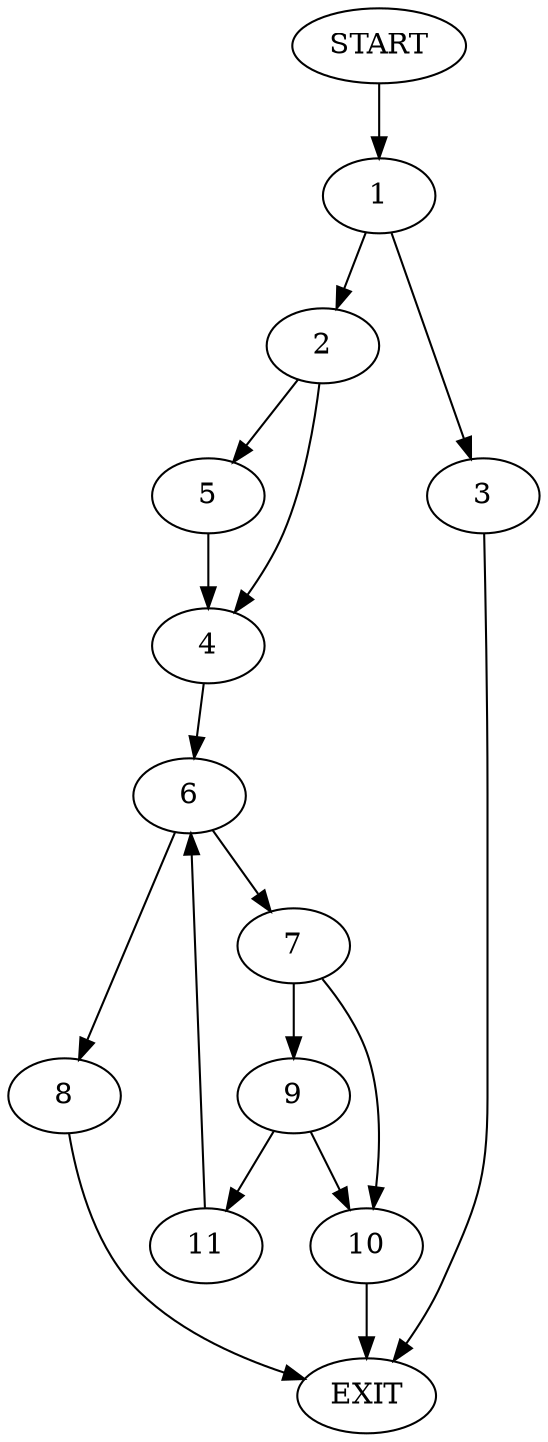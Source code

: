 digraph {
0 [label="START"]
12 [label="EXIT"]
0 -> 1
1 -> 2
1 -> 3
2 -> 4
2 -> 5
3 -> 12
5 -> 4
4 -> 6
6 -> 7
6 -> 8
7 -> 9
7 -> 10
8 -> 12
9 -> 11
9 -> 10
10 -> 12
11 -> 6
}
